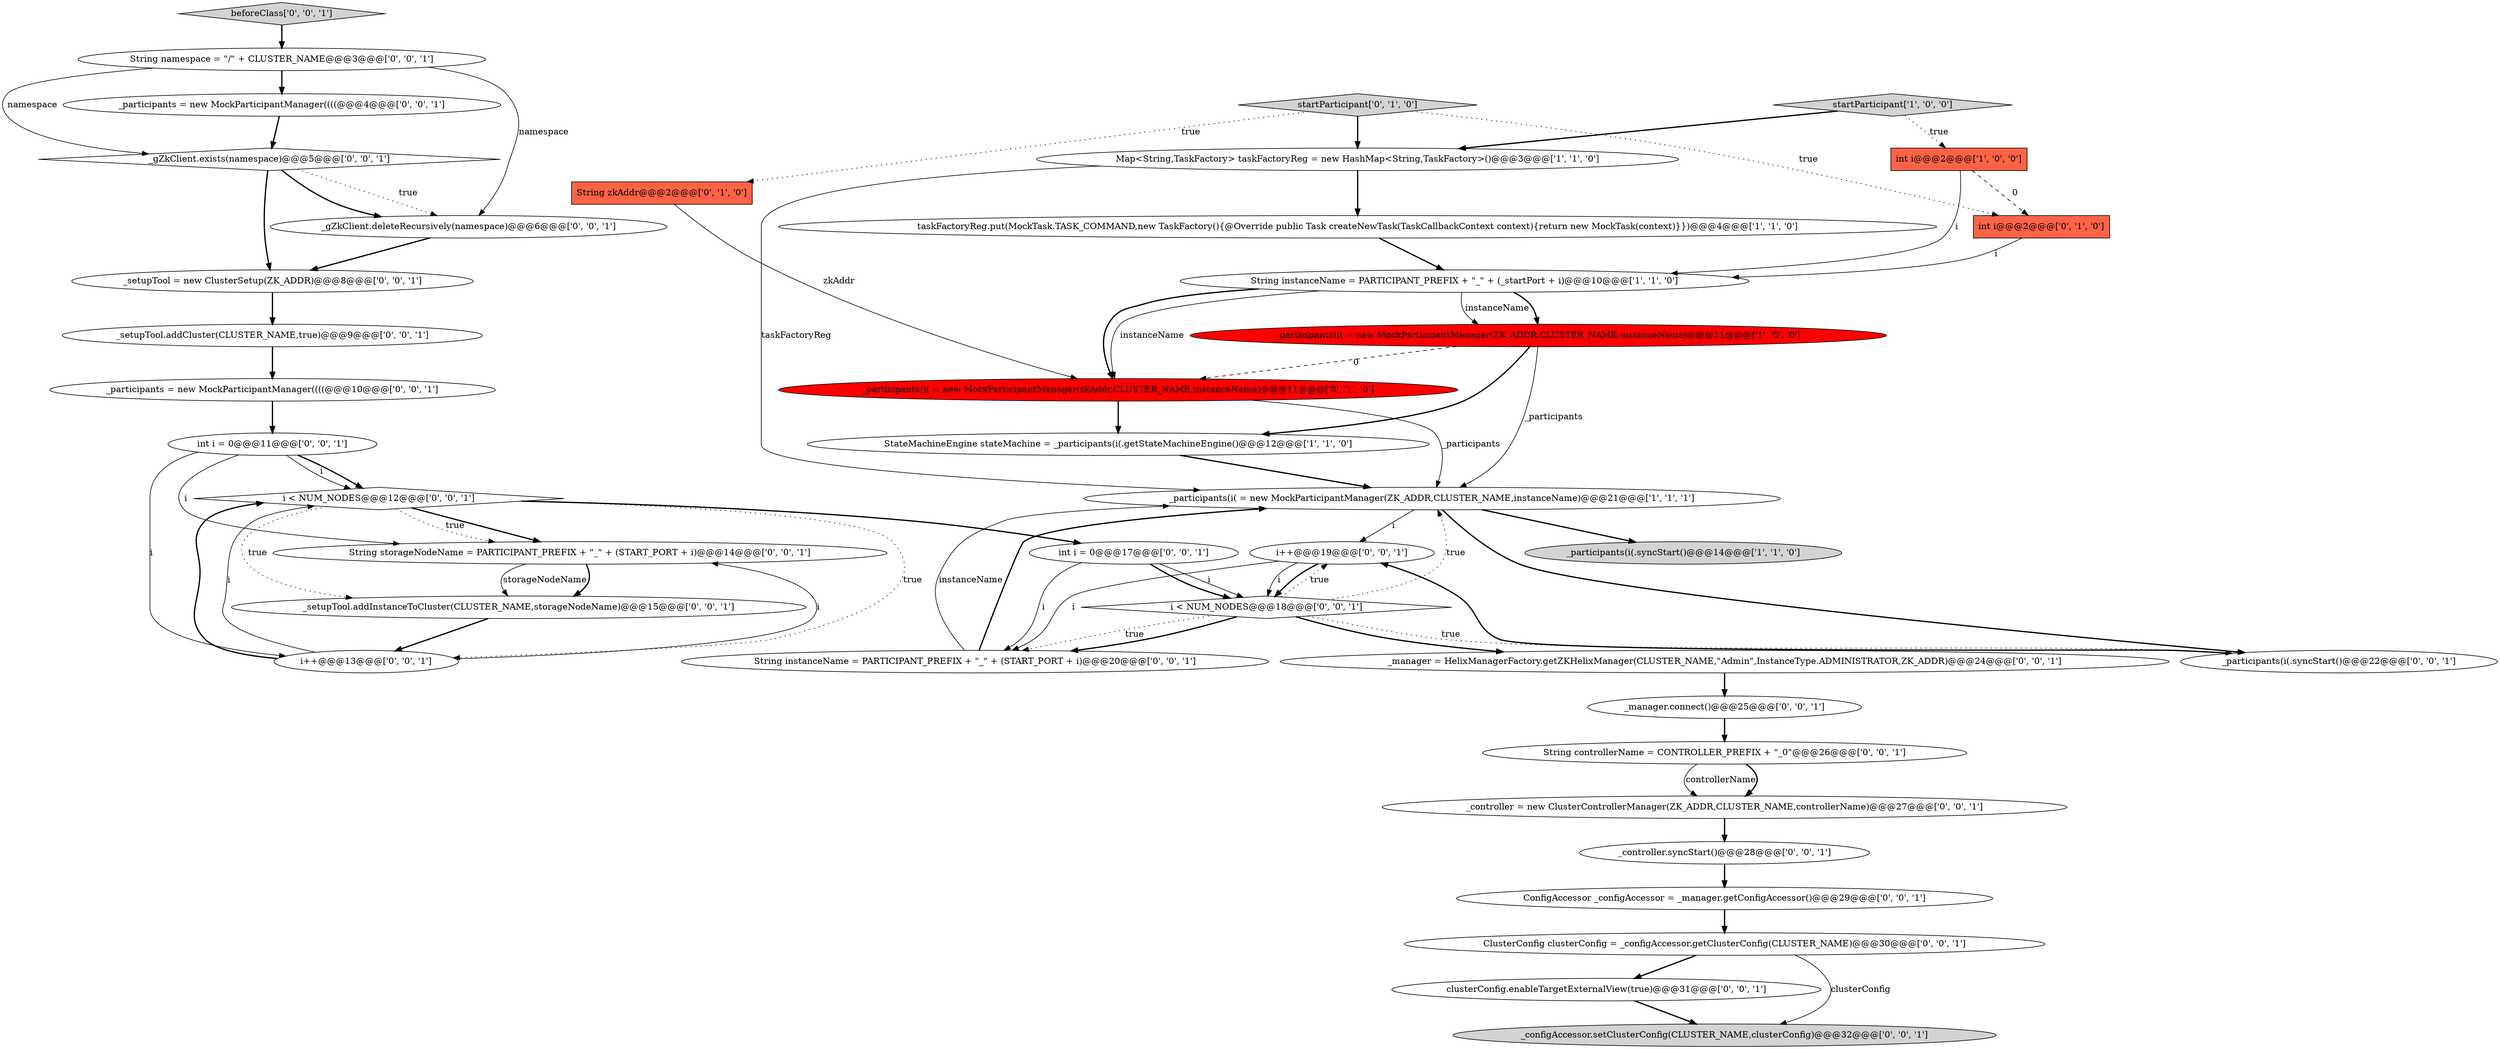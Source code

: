 digraph {
7 [style = filled, label = "_participants(i(.syncStart()@@@14@@@['1', '1', '0']", fillcolor = lightgray, shape = ellipse image = "AAA0AAABBB1BBB"];
27 [style = filled, label = "clusterConfig.enableTargetExternalView(true)@@@31@@@['0', '0', '1']", fillcolor = white, shape = ellipse image = "AAA0AAABBB3BBB"];
31 [style = filled, label = "_gZkClient.deleteRecursively(namespace)@@@6@@@['0', '0', '1']", fillcolor = white, shape = ellipse image = "AAA0AAABBB3BBB"];
17 [style = filled, label = "beforeClass['0', '0', '1']", fillcolor = lightgray, shape = diamond image = "AAA0AAABBB3BBB"];
28 [style = filled, label = "String storageNodeName = PARTICIPANT_PREFIX + \"_\" + (START_PORT + i)@@@14@@@['0', '0', '1']", fillcolor = white, shape = ellipse image = "AAA0AAABBB3BBB"];
9 [style = filled, label = "String zkAddr@@@2@@@['0', '1', '0']", fillcolor = tomato, shape = box image = "AAA0AAABBB2BBB"];
12 [style = filled, label = "startParticipant['0', '1', '0']", fillcolor = lightgray, shape = diamond image = "AAA0AAABBB2BBB"];
21 [style = filled, label = "_participants = new MockParticipantManager((((@@@4@@@['0', '0', '1']", fillcolor = white, shape = ellipse image = "AAA0AAABBB3BBB"];
37 [style = filled, label = "_setupTool = new ClusterSetup(ZK_ADDR)@@@8@@@['0', '0', '1']", fillcolor = white, shape = ellipse image = "AAA0AAABBB3BBB"];
29 [style = filled, label = "int i = 0@@@17@@@['0', '0', '1']", fillcolor = white, shape = ellipse image = "AAA0AAABBB3BBB"];
1 [style = filled, label = "Map<String,TaskFactory> taskFactoryReg = new HashMap<String,TaskFactory>()@@@3@@@['1', '1', '0']", fillcolor = white, shape = ellipse image = "AAA0AAABBB1BBB"];
36 [style = filled, label = "ClusterConfig clusterConfig = _configAccessor.getClusterConfig(CLUSTER_NAME)@@@30@@@['0', '0', '1']", fillcolor = white, shape = ellipse image = "AAA0AAABBB3BBB"];
8 [style = filled, label = "startParticipant['1', '0', '0']", fillcolor = lightgray, shape = diamond image = "AAA0AAABBB1BBB"];
22 [style = filled, label = "_gZkClient.exists(namespace)@@@5@@@['0', '0', '1']", fillcolor = white, shape = diamond image = "AAA0AAABBB3BBB"];
3 [style = filled, label = "StateMachineEngine stateMachine = _participants(i(.getStateMachineEngine()@@@12@@@['1', '1', '0']", fillcolor = white, shape = ellipse image = "AAA0AAABBB1BBB"];
20 [style = filled, label = "String namespace = \"/\" + CLUSTER_NAME@@@3@@@['0', '0', '1']", fillcolor = white, shape = ellipse image = "AAA0AAABBB3BBB"];
30 [style = filled, label = "_controller = new ClusterControllerManager(ZK_ADDR,CLUSTER_NAME,controllerName)@@@27@@@['0', '0', '1']", fillcolor = white, shape = ellipse image = "AAA0AAABBB3BBB"];
19 [style = filled, label = "_setupTool.addInstanceToCluster(CLUSTER_NAME,storageNodeName)@@@15@@@['0', '0', '1']", fillcolor = white, shape = ellipse image = "AAA0AAABBB3BBB"];
38 [style = filled, label = "i++@@@19@@@['0', '0', '1']", fillcolor = white, shape = ellipse image = "AAA0AAABBB3BBB"];
16 [style = filled, label = "String instanceName = PARTICIPANT_PREFIX + \"_\" + (START_PORT + i)@@@20@@@['0', '0', '1']", fillcolor = white, shape = ellipse image = "AAA0AAABBB3BBB"];
34 [style = filled, label = "_configAccessor.setClusterConfig(CLUSTER_NAME,clusterConfig)@@@32@@@['0', '0', '1']", fillcolor = lightgray, shape = ellipse image = "AAA0AAABBB3BBB"];
18 [style = filled, label = "int i = 0@@@11@@@['0', '0', '1']", fillcolor = white, shape = ellipse image = "AAA0AAABBB3BBB"];
11 [style = filled, label = "_participants(i( = new MockParticipantManager(zkAddr,CLUSTER_NAME,instanceName)@@@11@@@['0', '1', '0']", fillcolor = red, shape = ellipse image = "AAA1AAABBB2BBB"];
33 [style = filled, label = "String controllerName = CONTROLLER_PREFIX + \"_0\"@@@26@@@['0', '0', '1']", fillcolor = white, shape = ellipse image = "AAA0AAABBB3BBB"];
23 [style = filled, label = "ConfigAccessor _configAccessor = _manager.getConfigAccessor()@@@29@@@['0', '0', '1']", fillcolor = white, shape = ellipse image = "AAA0AAABBB3BBB"];
26 [style = filled, label = "_manager = HelixManagerFactory.getZKHelixManager(CLUSTER_NAME,\"Admin\",InstanceType.ADMINISTRATOR,ZK_ADDR)@@@24@@@['0', '0', '1']", fillcolor = white, shape = ellipse image = "AAA0AAABBB3BBB"];
35 [style = filled, label = "_manager.connect()@@@25@@@['0', '0', '1']", fillcolor = white, shape = ellipse image = "AAA0AAABBB3BBB"];
39 [style = filled, label = "i < NUM_NODES@@@12@@@['0', '0', '1']", fillcolor = white, shape = diamond image = "AAA0AAABBB3BBB"];
13 [style = filled, label = "_participants(i(.syncStart()@@@22@@@['0', '0', '1']", fillcolor = white, shape = ellipse image = "AAA0AAABBB3BBB"];
5 [style = filled, label = "_participants(i( = new MockParticipantManager(ZK_ADDR,CLUSTER_NAME,instanceName)@@@21@@@['1', '1', '1']", fillcolor = white, shape = ellipse image = "AAA0AAABBB1BBB"];
14 [style = filled, label = "_participants = new MockParticipantManager((((@@@10@@@['0', '0', '1']", fillcolor = white, shape = ellipse image = "AAA0AAABBB3BBB"];
6 [style = filled, label = "int i@@@2@@@['1', '0', '0']", fillcolor = tomato, shape = box image = "AAA1AAABBB1BBB"];
15 [style = filled, label = "_setupTool.addCluster(CLUSTER_NAME,true)@@@9@@@['0', '0', '1']", fillcolor = white, shape = ellipse image = "AAA0AAABBB3BBB"];
25 [style = filled, label = "i < NUM_NODES@@@18@@@['0', '0', '1']", fillcolor = white, shape = diamond image = "AAA0AAABBB3BBB"];
24 [style = filled, label = "i++@@@13@@@['0', '0', '1']", fillcolor = white, shape = ellipse image = "AAA0AAABBB3BBB"];
4 [style = filled, label = "taskFactoryReg.put(MockTask.TASK_COMMAND,new TaskFactory(){@Override public Task createNewTask(TaskCallbackContext context){return new MockTask(context)}})@@@4@@@['1', '1', '0']", fillcolor = white, shape = ellipse image = "AAA0AAABBB1BBB"];
32 [style = filled, label = "_controller.syncStart()@@@28@@@['0', '0', '1']", fillcolor = white, shape = ellipse image = "AAA0AAABBB3BBB"];
10 [style = filled, label = "int i@@@2@@@['0', '1', '0']", fillcolor = tomato, shape = box image = "AAA1AAABBB2BBB"];
0 [style = filled, label = "_participants(i( = new MockParticipantManager(ZK_ADDR,CLUSTER_NAME,instanceName)@@@11@@@['1', '0', '0']", fillcolor = red, shape = ellipse image = "AAA1AAABBB1BBB"];
2 [style = filled, label = "String instanceName = PARTICIPANT_PREFIX + \"_\" + (_startPort + i)@@@10@@@['1', '1', '0']", fillcolor = white, shape = ellipse image = "AAA0AAABBB1BBB"];
0->3 [style = bold, label=""];
31->37 [style = bold, label=""];
1->4 [style = bold, label=""];
2->0 [style = solid, label="instanceName"];
24->28 [style = solid, label="i"];
33->30 [style = solid, label="controllerName"];
32->23 [style = bold, label=""];
20->31 [style = solid, label="namespace"];
22->31 [style = dotted, label="true"];
15->14 [style = bold, label=""];
29->16 [style = solid, label="i"];
39->24 [style = dotted, label="true"];
39->19 [style = dotted, label="true"];
22->37 [style = bold, label=""];
28->19 [style = solid, label="storageNodeName"];
29->25 [style = solid, label="i"];
18->39 [style = solid, label="i"];
10->2 [style = solid, label="i"];
18->24 [style = solid, label="i"];
38->25 [style = solid, label="i"];
5->38 [style = solid, label="i"];
22->31 [style = bold, label=""];
24->39 [style = bold, label=""];
29->25 [style = bold, label=""];
35->33 [style = bold, label=""];
2->11 [style = solid, label="instanceName"];
16->5 [style = solid, label="instanceName"];
20->22 [style = solid, label="namespace"];
37->15 [style = bold, label=""];
38->16 [style = solid, label="i"];
4->2 [style = bold, label=""];
30->32 [style = bold, label=""];
25->13 [style = dotted, label="true"];
0->11 [style = dashed, label="0"];
12->1 [style = bold, label=""];
25->16 [style = bold, label=""];
25->38 [style = dotted, label="true"];
39->28 [style = bold, label=""];
6->10 [style = dashed, label="0"];
19->24 [style = bold, label=""];
20->21 [style = bold, label=""];
8->1 [style = bold, label=""];
25->5 [style = dotted, label="true"];
3->5 [style = bold, label=""];
2->0 [style = bold, label=""];
6->2 [style = solid, label="i"];
27->34 [style = bold, label=""];
8->6 [style = dotted, label="true"];
36->27 [style = bold, label=""];
12->10 [style = dotted, label="true"];
18->39 [style = bold, label=""];
11->3 [style = bold, label=""];
21->22 [style = bold, label=""];
5->13 [style = bold, label=""];
25->26 [style = bold, label=""];
18->28 [style = solid, label="i"];
26->35 [style = bold, label=""];
28->19 [style = bold, label=""];
1->5 [style = solid, label="taskFactoryReg"];
16->5 [style = bold, label=""];
38->25 [style = bold, label=""];
33->30 [style = bold, label=""];
5->7 [style = bold, label=""];
14->18 [style = bold, label=""];
13->38 [style = bold, label=""];
23->36 [style = bold, label=""];
39->28 [style = dotted, label="true"];
11->5 [style = solid, label="_participants"];
9->11 [style = solid, label="zkAddr"];
12->9 [style = dotted, label="true"];
0->5 [style = solid, label="_participants"];
36->34 [style = solid, label="clusterConfig"];
2->11 [style = bold, label=""];
24->39 [style = solid, label="i"];
25->16 [style = dotted, label="true"];
39->29 [style = bold, label=""];
17->20 [style = bold, label=""];
}
